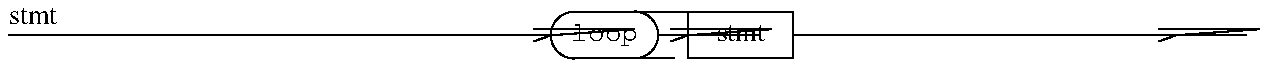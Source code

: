 .\"
.\"	cook - file construction tool
.\"	Copyright (C) 1997 Peter Miller;
.\"	All rights reserved.
.\"
.\"	This program is free software; you can redistribute it and/or modify
.\"	it under the terms of the GNU General Public License as published by
.\"	the Free Software Foundation; either version 2 of the License, or
.\"	(at your option) any later version.
.\"
.\"	This program is distributed in the hope that it will be useful,
.\"	but WITHOUT ANY WARRANTY; without even the implied warranty of
.\"	MERCHANTABILITY or FITNESS FOR A PARTICULAR PURPOSE.  See the
.\"	GNU General Public License for more details.
.\"
.\"	You should have received a copy of the GNU General Public License
.\"	along with this program; if not, write to the Free Software
.\"	Foundation, Inc., 59 Temple Place, Suite 330, Boston, MA 02111, USA.
.\"
.\" MANIFEST: lib/en/user-guide/lang.loop.pic
.\"
.PS
line from (0,10.3162) \
	then to (0.796167,10.3162)
"stmt" ljust at (0,10.4002)
line from (0.796167,10.3162) \
	then to (0.944333,10.3162)
line from (0.944333,10.3162) \
	then to (2.70908,10.3162)
arc at (2.82575,10.3162) \
	rad 0.116667 \
	from (2.82575,10.4328) \
	to (2.82575,10.1995)
line from (2.82575,10.1995) \
	then to (3.12942,10.1995)
arc at (3.12942,10.3162) \
	rad 0.116667 \
	from (3.12942,10.1995) \
	to (3.12942,10.4328)
line from (3.12942,10.4328) \
	then to (2.82575,10.4328)
"\f[CW]loop\fP" at (2.97758,10.3162)
line from (2.62575,10.3439) \
	then to (2.70908,10.3162) \
	then to (2.62575,10.2884)
line from (3.24608,10.3162) \
	then to (3.39425,10.3162)
line from (3.39425,10.1995) \
	then to (3.92208,10.1995) \
	then to (3.92208,10.4328) \
	then to (3.39425,10.4328) \
	then to (3.39425,10.1995)
"stmt" at (3.65817,10.3162)
line from (3.31092,10.3439) \
	then to (3.39425,10.3162) \
	then to (3.31092,10.2884)
line from (3.92208,10.3162) \
	then to (5.68683,10.3162)
line from (5.68683,10.3162) \
	then to (5.835,10.3162)
line from (5.75167,10.3439) \
	then to (5.835,10.3162) \
	then to (5.75167,10.2884)
.PE
